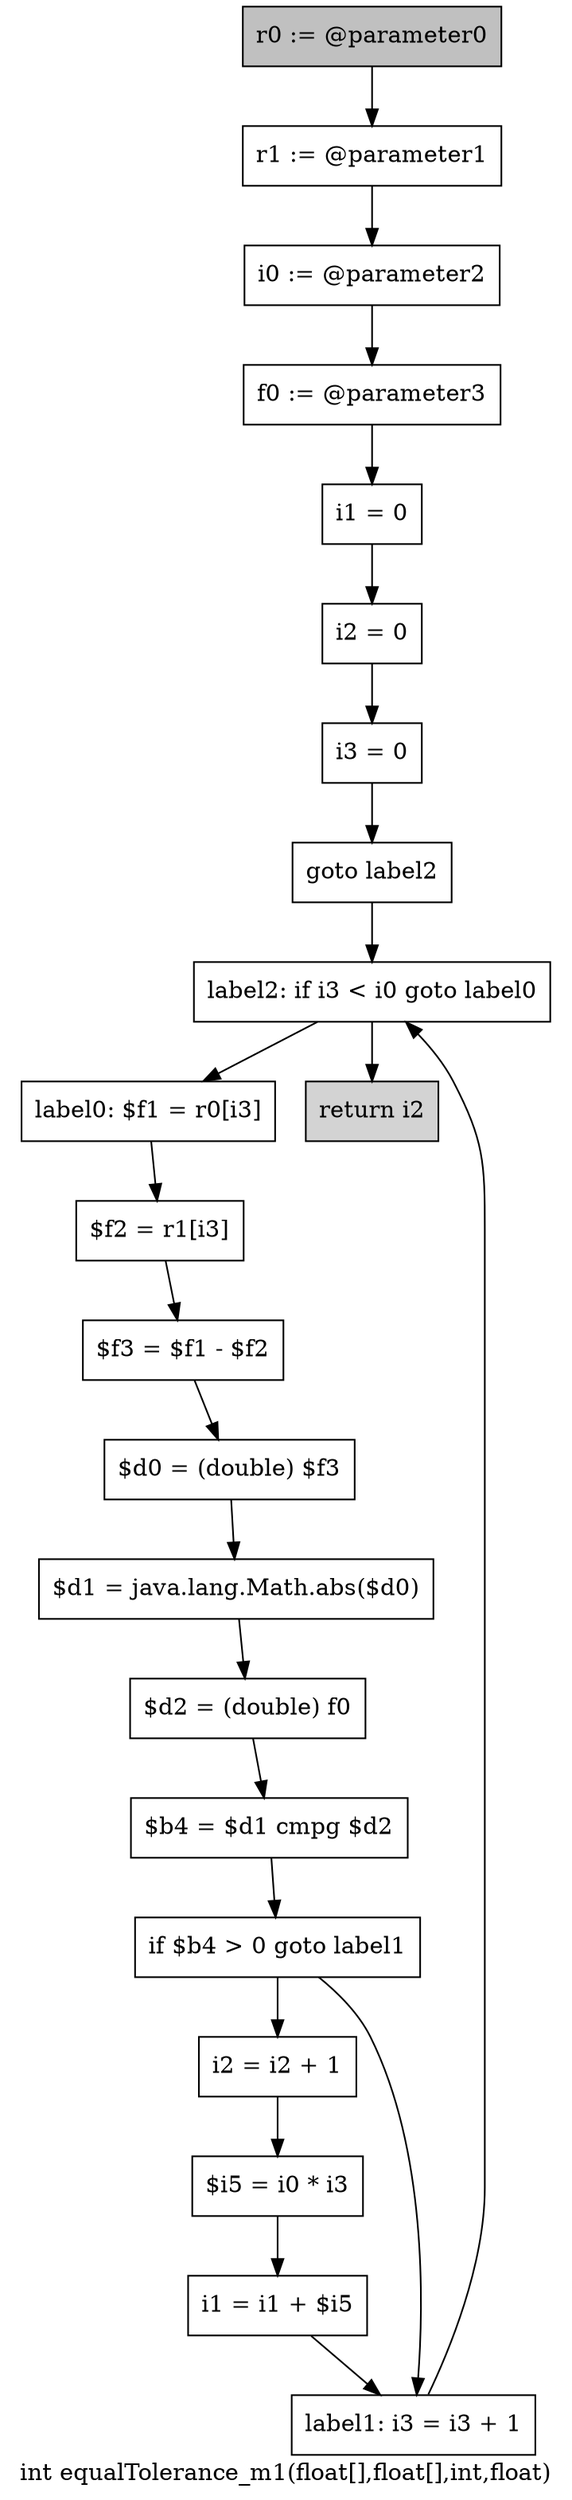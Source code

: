 digraph "int equalTolerance_m1(float[],float[],int,float)" {
    label="int equalTolerance_m1(float[],float[],int,float)";
    node [shape=box];
    "0" [style=filled,fillcolor=gray,label="r0 := @parameter0",];
    "1" [label="r1 := @parameter1",];
    "0"->"1";
    "2" [label="i0 := @parameter2",];
    "1"->"2";
    "3" [label="f0 := @parameter3",];
    "2"->"3";
    "4" [label="i1 = 0",];
    "3"->"4";
    "5" [label="i2 = 0",];
    "4"->"5";
    "6" [label="i3 = 0",];
    "5"->"6";
    "7" [label="goto label2",];
    "6"->"7";
    "20" [label="label2: if i3 < i0 goto label0",];
    "7"->"20";
    "8" [label="label0: $f1 = r0[i3]",];
    "9" [label="$f2 = r1[i3]",];
    "8"->"9";
    "10" [label="$f3 = $f1 - $f2",];
    "9"->"10";
    "11" [label="$d0 = (double) $f3",];
    "10"->"11";
    "12" [label="$d1 = java.lang.Math.abs($d0)",];
    "11"->"12";
    "13" [label="$d2 = (double) f0",];
    "12"->"13";
    "14" [label="$b4 = $d1 cmpg $d2",];
    "13"->"14";
    "15" [label="if $b4 > 0 goto label1",];
    "14"->"15";
    "16" [label="i2 = i2 + 1",];
    "15"->"16";
    "19" [label="label1: i3 = i3 + 1",];
    "15"->"19";
    "17" [label="$i5 = i0 * i3",];
    "16"->"17";
    "18" [label="i1 = i1 + $i5",];
    "17"->"18";
    "18"->"19";
    "19"->"20";
    "20"->"8";
    "21" [style=filled,fillcolor=lightgray,label="return i2",];
    "20"->"21";
}
